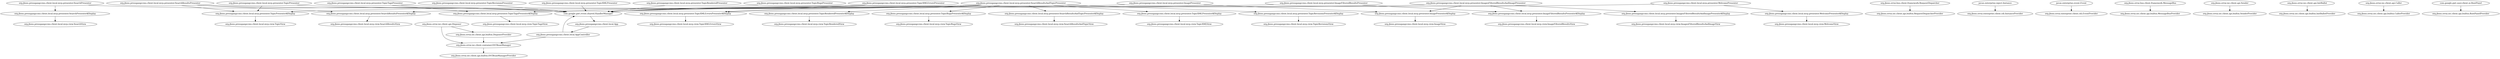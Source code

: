 //
// Generated IOC bean dependency graph in GraphViz DOT format.
//

digraph g {
  "org.jboss.pressgangccms.client.local.mvp.view.SearchView"
  "org.jboss.pressgangccms.client.local.mvp.presenter.SearchPresenter$Display" -> "org.jboss.pressgangccms.client.local.mvp.view.SearchView"
  "org.jboss.errai.ioc.client.api.builtin.IOCBeanManagerProvider"
  "org.jboss.errai.ioc.client.container.IOCBeanManager" -> "org.jboss.errai.ioc.client.api.builtin.IOCBeanManagerProvider"
  "org.jboss.pressgangccms.client.local.App" -> "org.jboss.pressgangccms.client.local.AppController"
  "com.google.gwt.event.shared.HandlerManager" -> "org.jboss.pressgangccms.client.local.App"
  "org.jboss.pressgangccms.client.local.AppController" -> "org.jboss.errai.ioc.client.container.IOCBeanManager"
  "org.jboss.pressgangccms.client.local.AppController" -> "com.google.gwt.event.shared.HandlerManager"
  "org.jboss.pressgangccms.client.local.mvp.presenter.SearchPresenter" -> "org.jboss.pressgangccms.client.local.mvp.presenter.SearchPresenter$Display"
  "org.jboss.pressgangccms.client.local.mvp.presenter.SearchPresenter" -> "com.google.gwt.event.shared.HandlerManager"
  "org.jboss.pressgangccms.client.local.mvp.view.TopicView"
  "org.jboss.pressgangccms.client.local.mvp.presenter.TopicPresenter$Display" -> "org.jboss.pressgangccms.client.local.mvp.view.TopicView"
  "org.jboss.pressgangccms.client.local.mvp.view.SearchResultsView"
  "org.jboss.pressgangccms.client.local.mvp.presenter.SearchResultsPresenter$Display" -> "org.jboss.pressgangccms.client.local.mvp.view.SearchResultsView"
  "org.jboss.pressgangccms.client.local.mvp.presenter.SearchResultsPresenter" -> "org.jboss.pressgangccms.client.local.mvp.presenter.TopicPresenter$Display"
  "org.jboss.pressgangccms.client.local.mvp.presenter.SearchResultsPresenter" -> "org.jboss.pressgangccms.client.local.mvp.presenter.SearchResultsPresenter$Display"
  "org.jboss.pressgangccms.client.local.mvp.presenter.SearchResultsPresenter" -> "com.google.gwt.event.shared.HandlerManager"
  "org.jboss.errai.ioc.client.api.builtin.RequestDispatcherProvider"
  "org.jboss.pressgangccms.client.local.mvp.view.TopicTagsView"
  "org.jboss.pressgangccms.client.local.mvp.presenter.TopicTagsPresenter$Display" -> "org.jboss.pressgangccms.client.local.mvp.view.TopicTagsView"
  "org.jboss.pressgangccms.client.local.mvp.presenter.TopicTagsPresenter" -> "com.google.gwt.event.shared.HandlerManager"
  "org.jboss.pressgangccms.client.local.mvp.presenter.TopicTagsPresenter" -> "org.jboss.pressgangccms.client.local.mvp.presenter.TopicTagsPresenter$Display"
  "org.jboss.errai.enterprise.client.cdi.InstanceProvider"
  "javax.enterprise.inject.Instance" -> "org.jboss.errai.enterprise.client.cdi.InstanceProvider"
  "org.jboss.pressgangccms.client.local.mvp.presenter.TopicRenderedPresenter" -> "com.google.gwt.event.shared.HandlerManager"
  "org.jboss.errai.enterprise.client.cdi.EventProvider"
  "javax.enterprise.event.Event" -> "org.jboss.errai.enterprise.client.cdi.EventProvider"
  "org.jboss.errai.ioc.client.api.builtin.MessageBusProvider"
  "org.jboss.pressgangccms.client.local.mvp.view.TopicXMLErrorsView"
  "org.jboss.pressgangccms.client.local.mvp.presenter.TopicXMLErrorsPresenter$Display" -> "org.jboss.pressgangccms.client.local.mvp.view.TopicXMLErrorsView"
  "org.jboss.pressgangccms.client.local.mvp.presenter.TopicXMLErrorsPresenter" -> "org.jboss.pressgangccms.client.local.mvp.presenter.TopicXMLErrorsPresenter$Display"
  "org.jboss.pressgangccms.client.local.mvp.presenter.TopicXMLErrorsPresenter" -> "com.google.gwt.event.shared.HandlerManager"
  "org.jboss.pressgangccms.client.local.mvp.view.ImageView"
  "org.jboss.pressgangccms.client.local.mvp.presenter.ImagePresenter$Display" -> "org.jboss.pressgangccms.client.local.mvp.view.ImageView"
  "org.jboss.pressgangccms.client.local.mvp.view.ImageFilteredResultsView"
  "org.jboss.pressgangccms.client.local.mvp.presenter.ImageFilteredResultsPresenter$Display" -> "org.jboss.pressgangccms.client.local.mvp.view.ImageFilteredResultsView"
  "org.jboss.pressgangccms.client.local.mvp.view.ImagesFilteredResultsAndImageView"
  "org.jboss.pressgangccms.client.local.mvp.presenter.ImagesFilteredResultsAndImagePresenter$Display" -> "org.jboss.pressgangccms.client.local.mvp.view.ImagesFilteredResultsAndImageView"
  "org.jboss.pressgangccms.client.local.mvp.presenter.ImagesFilteredResultsAndImagePresenter" -> "org.jboss.pressgangccms.client.local.mvp.presenter.ImagePresenter$Display"
  "org.jboss.pressgangccms.client.local.mvp.presenter.ImagesFilteredResultsAndImagePresenter" -> "org.jboss.pressgangccms.client.local.mvp.presenter.ImageFilteredResultsPresenter$Display"
  "org.jboss.pressgangccms.client.local.mvp.presenter.ImagesFilteredResultsAndImagePresenter" -> "org.jboss.pressgangccms.client.local.mvp.presenter.ImagesFilteredResultsAndImagePresenter$Display"
  "org.jboss.pressgangccms.client.local.mvp.presenter.ImagesFilteredResultsAndImagePresenter" -> "com.google.gwt.event.shared.HandlerManager"
  "org.jboss.errai.bus.client.framework.RequestDispatcher" -> "org.jboss.errai.ioc.client.api.builtin.RequestDispatcherProvider"
  "org.jboss.pressgangccms.client.local.mvp.presenter.TopicBugsPresenter" -> "com.google.gwt.event.shared.HandlerManager"
  "org.jboss.errai.ioc.client.api.builtin.SenderProvider"
  "org.jboss.errai.ioc.client.api.Sender" -> "org.jboss.errai.ioc.client.api.builtin.SenderProvider"
  "org.jboss.errai.ioc.client.api.builtin.InitBallotProvider"
  "org.jboss.pressgangccms.client.local.mvp.presenter.TopicRevisionsPresenter" -> "com.google.gwt.event.shared.HandlerManager"
  "org.jboss.pressgangccms.client.local.mvp.presenter.TopicXMLPresenter" -> "com.google.gwt.event.shared.HandlerManager"
  "org.jboss.pressgangccms.client.local.mvp.presenter.ImageFilteredResultsPresenter" -> "org.jboss.pressgangccms.client.local.mvp.presenter.ImageFilteredResultsPresenter$Display"
  "org.jboss.pressgangccms.client.local.mvp.presenter.ImageFilteredResultsPresenter" -> "com.google.gwt.event.shared.HandlerManager"
  "org.jboss.errai.ioc.client.api.builtin.CallerProvider"
  "org.jboss.errai.ioc.client.api.builtin.RootPanelProvider"
  "com.google.gwt.user.client.ui.RootPanel" -> "org.jboss.errai.ioc.client.api.builtin.RootPanelProvider"
  "org.jboss.pressgangccms.client.local.mvp.view.WelcomeView"
  "org.jboss.pressgangccms.client.local.mvp.presenter.WelcomePresenter$Display" -> "org.jboss.pressgangccms.client.local.mvp.view.WelcomeView"
  "org.jboss.pressgangccms.client.local.mvp.presenter.WelcomePresenter" -> "com.google.gwt.event.shared.HandlerManager"
  "org.jboss.pressgangccms.client.local.mvp.presenter.WelcomePresenter" -> "org.jboss.pressgangccms.client.local.mvp.presenter.WelcomePresenter$Display"
  "org.jboss.pressgangccms.client.local.mvp.presenter.ImagePresenter" -> "org.jboss.pressgangccms.client.local.mvp.presenter.ImagePresenter$Display"
  "org.jboss.pressgangccms.client.local.mvp.presenter.ImagePresenter" -> "com.google.gwt.event.shared.HandlerManager"
  "org.jboss.errai.ioc.client.api.InitBallot" -> "org.jboss.errai.ioc.client.api.builtin.InitBallotProvider"
  "org.jboss.errai.ioc.client.api.Caller" -> "org.jboss.errai.ioc.client.api.builtin.CallerProvider"
  "org.jboss.pressgangccms.client.local.mvp.view.TopicRenderedView"
  "org.jboss.pressgangccms.client.local.mvp.presenter.TopicRenderedPresenter$Display" -> "org.jboss.pressgangccms.client.local.mvp.view.TopicRenderedView"
  "org.jboss.pressgangccms.client.local.mvp.view.TopicBugsView"
  "org.jboss.pressgangccms.client.local.mvp.presenter.TopicBugsPresenter$Display" -> "org.jboss.pressgangccms.client.local.mvp.view.TopicBugsView"
  "org.jboss.pressgangccms.client.local.mvp.view.SearchResultsAndTopicView"
  "org.jboss.pressgangccms.client.local.mvp.presenter.SearchResultsAndTopicPresenter$Display" -> "org.jboss.pressgangccms.client.local.mvp.view.SearchResultsAndTopicView"
  "org.jboss.pressgangccms.client.local.mvp.view.TopicXMLView"
  "org.jboss.pressgangccms.client.local.mvp.presenter.TopicXMLPresenter$Display" -> "org.jboss.pressgangccms.client.local.mvp.view.TopicXMLView"
  "org.jboss.pressgangccms.client.local.mvp.view.TopicRevisionsView"
  "org.jboss.pressgangccms.client.local.mvp.presenter.TopicRevisionsPresenter$Display" -> "org.jboss.pressgangccms.client.local.mvp.view.TopicRevisionsView"
  "org.jboss.pressgangccms.client.local.mvp.presenter.SearchResultsAndTopicPresenter" -> "org.jboss.pressgangccms.client.local.mvp.presenter.TopicRenderedPresenter$Display"
  "org.jboss.pressgangccms.client.local.mvp.presenter.SearchResultsAndTopicPresenter" -> "org.jboss.pressgangccms.client.local.mvp.presenter.TopicBugsPresenter$Display"
  "org.jboss.pressgangccms.client.local.mvp.presenter.SearchResultsAndTopicPresenter" -> "org.jboss.pressgangccms.client.local.mvp.presenter.TopicXMLErrorsPresenter$Display"
  "org.jboss.pressgangccms.client.local.mvp.presenter.SearchResultsAndTopicPresenter" -> "org.jboss.pressgangccms.client.local.mvp.presenter.TopicPresenter$Display"
  "org.jboss.pressgangccms.client.local.mvp.presenter.SearchResultsAndTopicPresenter" -> "org.jboss.pressgangccms.client.local.mvp.presenter.SearchResultsAndTopicPresenter$Display"
  "org.jboss.pressgangccms.client.local.mvp.presenter.SearchResultsAndTopicPresenter" -> "org.jboss.pressgangccms.client.local.mvp.presenter.TopicXMLPresenter$Display"
  "org.jboss.pressgangccms.client.local.mvp.presenter.SearchResultsAndTopicPresenter" -> "org.jboss.pressgangccms.client.local.mvp.presenter.SearchResultsPresenter$Display"
  "org.jboss.pressgangccms.client.local.mvp.presenter.SearchResultsAndTopicPresenter" -> "com.google.gwt.event.shared.HandlerManager"
  "org.jboss.pressgangccms.client.local.mvp.presenter.SearchResultsAndTopicPresenter" -> "org.jboss.pressgangccms.client.local.mvp.presenter.TopicTagsPresenter$Display"
  "org.jboss.pressgangccms.client.local.mvp.presenter.SearchResultsAndTopicPresenter" -> "org.jboss.pressgangccms.client.local.mvp.presenter.TopicRevisionsPresenter$Display"
  "org.jboss.errai.bus.client.framework.MessageBus" -> "org.jboss.errai.ioc.client.api.builtin.MessageBusProvider"
  "org.jboss.errai.ioc.client.api.builtin.DisposerProvider" -> "org.jboss.errai.ioc.client.container.IOCBeanManager"
  "org.jboss.errai.ioc.client.api.Disposer" -> "org.jboss.errai.ioc.client.api.builtin.DisposerProvider"
  "org.jboss.errai.ioc.client.api.Disposer" -> "org.jboss.errai.ioc.client.container.IOCBeanManager"
  "org.jboss.pressgangccms.client.local.mvp.presenter.TopicPresenter" -> "org.jboss.pressgangccms.client.local.mvp.presenter.TopicPresenter$Display"
  "org.jboss.pressgangccms.client.local.mvp.presenter.TopicPresenter" -> "com.google.gwt.event.shared.HandlerManager"
}